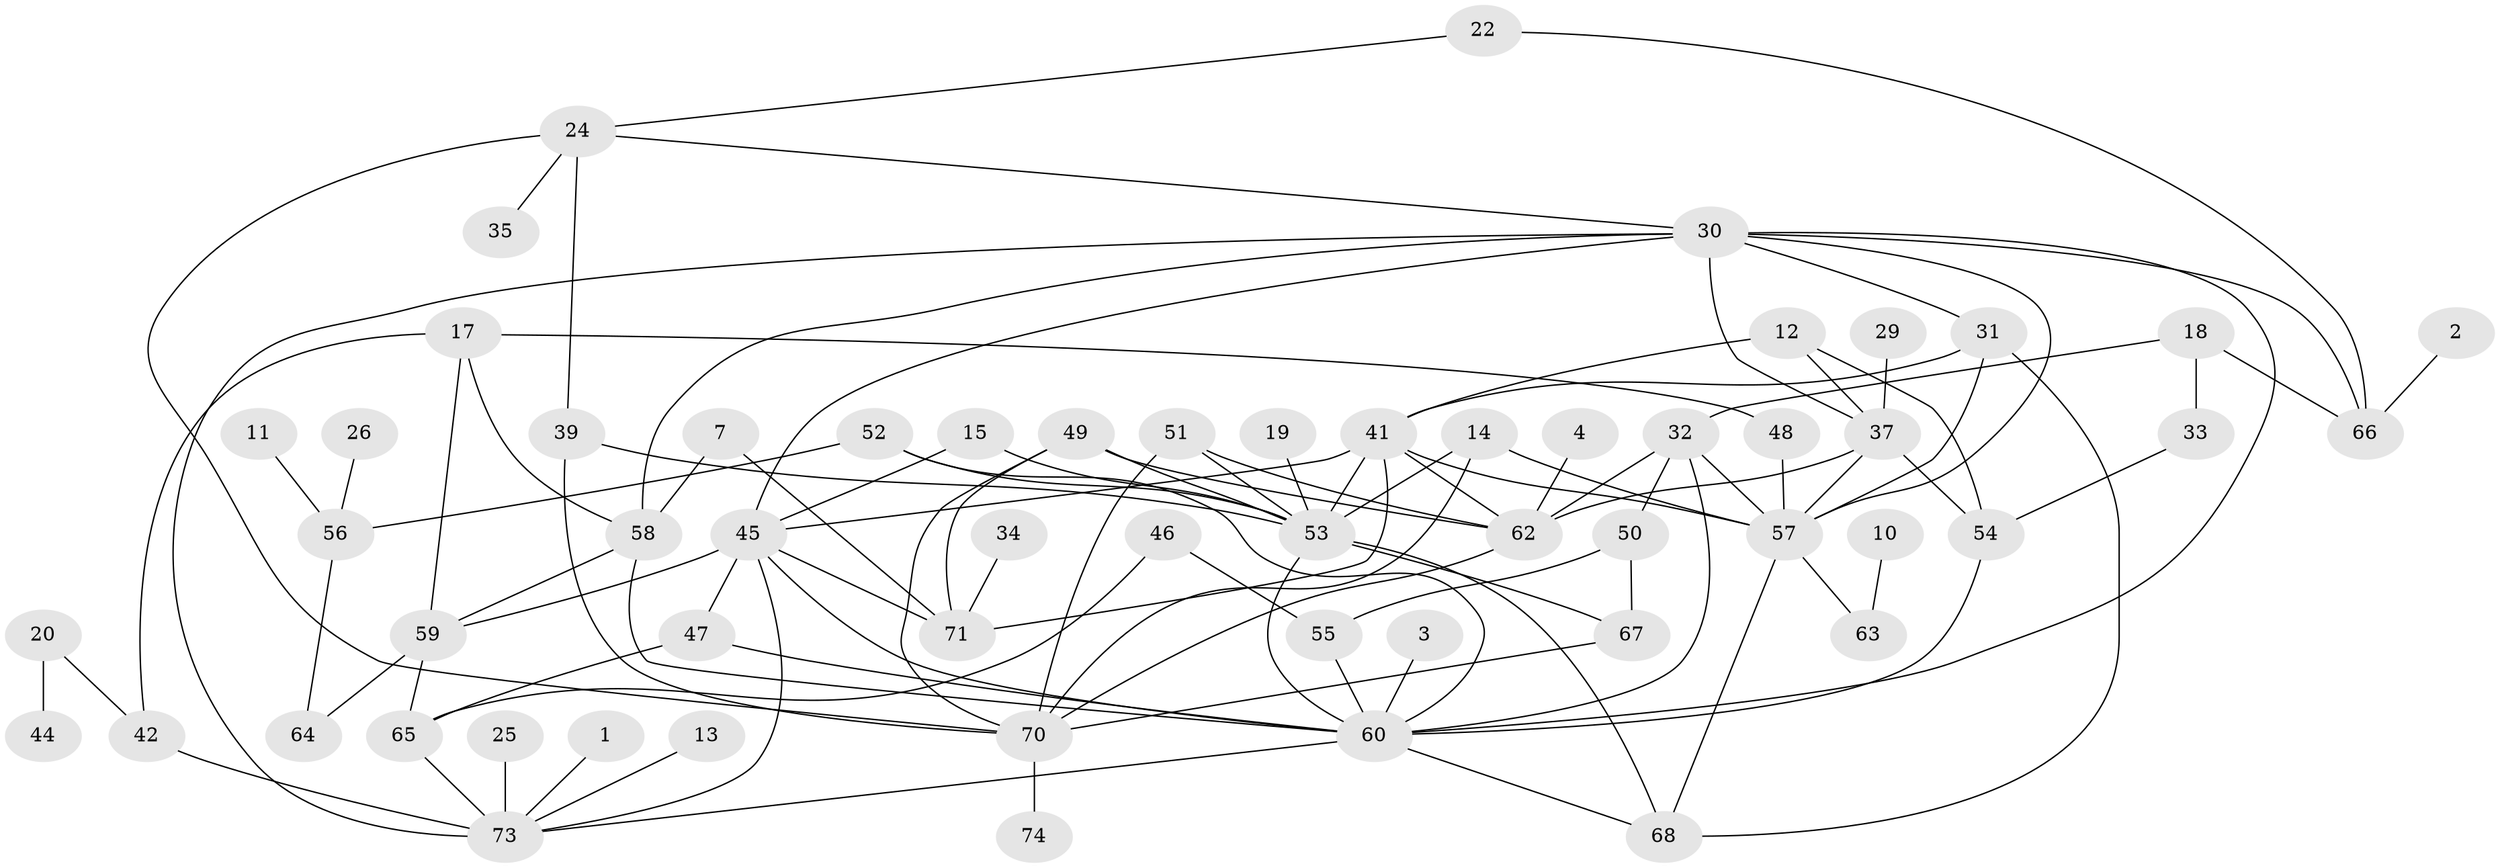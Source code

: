 // original degree distribution, {3: 0.20408163265306123, 1: 0.1836734693877551, 4: 0.14965986394557823, 2: 0.25170068027210885, 0: 0.10884353741496598, 5: 0.06802721088435375, 7: 0.02040816326530612, 6: 0.013605442176870748}
// Generated by graph-tools (version 1.1) at 2025/25/03/09/25 03:25:13]
// undirected, 58 vertices, 104 edges
graph export_dot {
graph [start="1"]
  node [color=gray90,style=filled];
  1;
  2;
  3;
  4;
  7;
  10;
  11;
  12;
  13;
  14;
  15;
  17;
  18;
  19;
  20;
  22;
  24;
  25;
  26;
  29;
  30;
  31;
  32;
  33;
  34;
  35;
  37;
  39;
  41;
  42;
  44;
  45;
  46;
  47;
  48;
  49;
  50;
  51;
  52;
  53;
  54;
  55;
  56;
  57;
  58;
  59;
  60;
  62;
  63;
  64;
  65;
  66;
  67;
  68;
  70;
  71;
  73;
  74;
  1 -- 73 [weight=1.0];
  2 -- 66 [weight=1.0];
  3 -- 60 [weight=1.0];
  4 -- 62 [weight=1.0];
  7 -- 58 [weight=1.0];
  7 -- 71 [weight=1.0];
  10 -- 63 [weight=1.0];
  11 -- 56 [weight=1.0];
  12 -- 37 [weight=1.0];
  12 -- 41 [weight=1.0];
  12 -- 54 [weight=1.0];
  13 -- 73 [weight=1.0];
  14 -- 53 [weight=1.0];
  14 -- 57 [weight=1.0];
  14 -- 70 [weight=1.0];
  15 -- 45 [weight=1.0];
  15 -- 53 [weight=1.0];
  17 -- 42 [weight=1.0];
  17 -- 48 [weight=1.0];
  17 -- 58 [weight=1.0];
  17 -- 59 [weight=1.0];
  18 -- 32 [weight=1.0];
  18 -- 33 [weight=1.0];
  18 -- 66 [weight=1.0];
  19 -- 53 [weight=1.0];
  20 -- 42 [weight=1.0];
  20 -- 44 [weight=1.0];
  22 -- 24 [weight=1.0];
  22 -- 66 [weight=1.0];
  24 -- 30 [weight=1.0];
  24 -- 35 [weight=1.0];
  24 -- 39 [weight=1.0];
  24 -- 70 [weight=1.0];
  25 -- 73 [weight=1.0];
  26 -- 56 [weight=1.0];
  29 -- 37 [weight=1.0];
  30 -- 31 [weight=1.0];
  30 -- 37 [weight=1.0];
  30 -- 45 [weight=1.0];
  30 -- 57 [weight=1.0];
  30 -- 58 [weight=1.0];
  30 -- 60 [weight=1.0];
  30 -- 66 [weight=1.0];
  30 -- 73 [weight=1.0];
  31 -- 41 [weight=1.0];
  31 -- 57 [weight=1.0];
  31 -- 68 [weight=1.0];
  32 -- 50 [weight=1.0];
  32 -- 57 [weight=1.0];
  32 -- 60 [weight=1.0];
  32 -- 62 [weight=1.0];
  33 -- 54 [weight=1.0];
  34 -- 71 [weight=1.0];
  37 -- 54 [weight=1.0];
  37 -- 57 [weight=1.0];
  37 -- 62 [weight=1.0];
  39 -- 53 [weight=1.0];
  39 -- 70 [weight=2.0];
  41 -- 45 [weight=1.0];
  41 -- 53 [weight=1.0];
  41 -- 57 [weight=1.0];
  41 -- 62 [weight=1.0];
  41 -- 71 [weight=1.0];
  42 -- 73 [weight=2.0];
  45 -- 47 [weight=1.0];
  45 -- 59 [weight=1.0];
  45 -- 60 [weight=1.0];
  45 -- 71 [weight=1.0];
  45 -- 73 [weight=1.0];
  46 -- 55 [weight=1.0];
  46 -- 65 [weight=1.0];
  47 -- 60 [weight=1.0];
  47 -- 65 [weight=1.0];
  48 -- 57 [weight=1.0];
  49 -- 53 [weight=1.0];
  49 -- 62 [weight=1.0];
  49 -- 70 [weight=1.0];
  49 -- 71 [weight=1.0];
  50 -- 55 [weight=1.0];
  50 -- 67 [weight=1.0];
  51 -- 53 [weight=1.0];
  51 -- 62 [weight=1.0];
  51 -- 70 [weight=1.0];
  52 -- 53 [weight=1.0];
  52 -- 56 [weight=1.0];
  52 -- 60 [weight=1.0];
  53 -- 60 [weight=1.0];
  53 -- 67 [weight=1.0];
  53 -- 68 [weight=1.0];
  54 -- 60 [weight=1.0];
  55 -- 60 [weight=1.0];
  56 -- 64 [weight=1.0];
  57 -- 63 [weight=1.0];
  57 -- 68 [weight=1.0];
  58 -- 59 [weight=1.0];
  58 -- 60 [weight=1.0];
  59 -- 64 [weight=2.0];
  59 -- 65 [weight=1.0];
  60 -- 68 [weight=1.0];
  60 -- 73 [weight=1.0];
  62 -- 70 [weight=2.0];
  65 -- 73 [weight=1.0];
  67 -- 70 [weight=1.0];
  70 -- 74 [weight=1.0];
}
